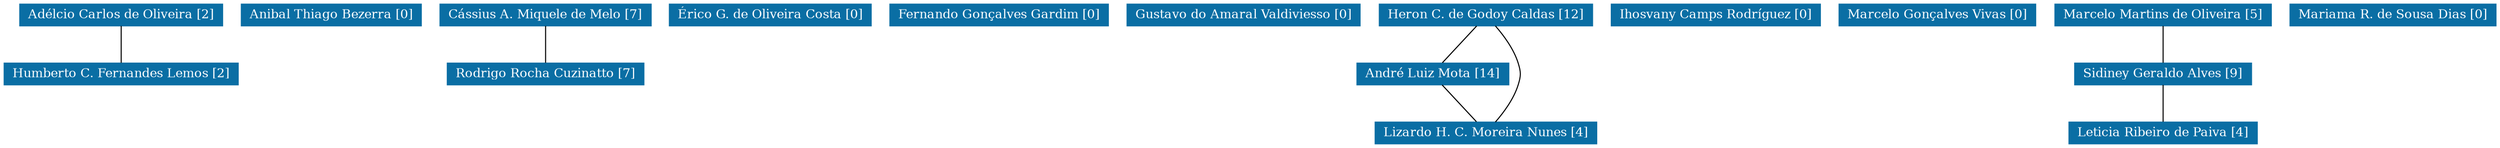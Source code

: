 strict graph grafo1 {
	graph [bb="0,0,1991.5,135",
		id=grafo1,
		overlap=False
	];
	node [fontsize=12,
		label="\N",
		shape=rectangle,
		style=filled
	];
	0	 [URL="membro-0487113229071944.html",
		color="#0A6EA4",
		fontcolor="#FFFFFF",
		height=0.29167,
		label="Adélcio Carlos de Oliveira [2]",
		pos="92,124.5",
		width=2.1944];
	7	 [URL="membro-8374281747074655.html",
		color="#0A6EA4",
		fontcolor="#FFFFFF",
		height=0.29167,
		label="Humberto C. Fernandes Lemos [2]",
		pos="92,67.5",
		width=2.5556];
	0 -- 7	 [pos="92,113.78 92,103.59 92,88.348 92,78.173"];
	1	 [URL="membro-8478305453281130.html",
		color="#0A6EA4",
		fontcolor="#FFFFFF",
		height=0.29167,
		label="Anibal Thiago Bezerra [0]",
		pos="261,124.5",
		width=1.9861];
	2	 [URL="membro-4002033080997386.html",
		color="#0A6EA4",
		fontcolor="#FFFFFF",
		height=0.29167,
		label="Cássius A. Miquele de Melo [7]",
		pos="434,124.5",
		width=2.3194];
	11	 [URL="membro-8073303573679522.html",
		color="#0A6EA4",
		fontcolor="#FFFFFF",
		height=0.29167,
		label="Rodrigo Rocha Cuzinatto [7]",
		pos="434,67.5",
		width=2.1389];
	2 -- 11	 [pos="434,113.78 434,103.59 434,88.348 434,78.173"];
	3	 [URL="membro-4937965723746020.html",
		color="#0A6EA4",
		fontcolor="#FFFFFF",
		height=0.29167,
		label="Érico G. de Oliveira Costa [0]",
		pos="616,124.5",
		width=2.2222];
	4	 [URL="membro-2425549033248106.html",
		color="#0A6EA4",
		fontcolor="#FFFFFF",
		height=0.29167,
		label="Fernando Gonçalves Gardim [0]",
		pos="799,124.5",
		width=2.3611];
	5	 [URL="membro-4023778019418442.html",
		color="#0A6EA4",
		fontcolor="#FFFFFF",
		height=0.29167,
		label="Gustavo do Amaral Valdiviesso [0]",
		pos="994,124.5",
		width=2.5417];
	6	 [URL="membro-1373657423991547.html",
		color="#0A6EA4",
		fontcolor="#FFFFFF",
		height=0.29167,
		label="Heron C. de Godoy Caldas [12]",
		pos="1188,124.5",
		width=2.3333];
	13	 [URL="membro-8453016139576761.html",
		color="#0A6EA4",
		fontcolor="#FFFFFF",
		height=0.29167,
		label="André Luiz Mota [14]",
		pos="1143,67.5",
		width=1.6944];
	6 -- 13	 [pos="1179.5,113.78 1171.5,103.59 1159.5,88.348 1151.4,78.173"];
	15	 [URL="membro-9320579515635433.html",
		color="#0A6EA4",
		fontcolor="#FFFFFF",
		height=0.29167,
		label="Lizardo H. C. Moreira Nunes [4]",
		pos="1188,10.5",
		width=2.4028];
	6 -- 15	 [pos="1195.8,113.68 1201.8,104.64 1209.7,91.155 1213,78 1218.2,57.399 1205.5,34.392 1196.3,21.26"];
	13 -- 15	 [pos="1151.5,56.779 1159.5,46.588 1171.5,31.348 1179.6,21.173"];
	8	 [URL="membro-3732563704810366.html",
		color="#0A6EA4",
		fontcolor="#FFFFFF",
		height=0.29167,
		label="Ihosvany Camps Rodríguez [0]",
		pos="1372,124.5",
		width=2.2778];
	9	 [URL="membro-1312049227898761.html",
		color="#0A6EA4",
		fontcolor="#FFFFFF",
		height=0.29167,
		label="Marcelo Gonçalves Vivas [0]",
		pos="1550,124.5",
		width=2.1528];
	10	 [URL="membro-2091568617999217.html",
		color="#0A6EA4",
		fontcolor="#FFFFFF",
		height=0.29167,
		label="Marcelo Martins de Oliveira [5]",
		pos="1729,124.5",
		width=2.3194];
	12	 [URL="membro-4536440727635518.html",
		color="#0A6EA4",
		fontcolor="#FFFFFF",
		height=0.29167,
		label="Sidiney Geraldo Alves [9]",
		pos="1729,67.5",
		width=1.9444];
	10 -- 12	 [pos="1729,113.78 1729,103.59 1729,88.348 1729,78.173"];
	14	 [URL="membro-9428416479663144.html",
		color="#0A6EA4",
		fontcolor="#FFFFFF",
		height=0.29167,
		label="Leticia Ribeiro de Paiva [4]",
		pos="1729,10.5",
		width=2.0417];
	12 -- 14	 [pos="1729,56.779 1729,46.588 1729,31.348 1729,21.173"];
	16	 [URL="membro-9972552337847809.html",
		color="#0A6EA4",
		fontcolor="#FFFFFF",
		height=0.29167,
		label="Mariama R. de Sousa Dias [0]",
		pos="1911,124.5",
		width=2.2361];
}
